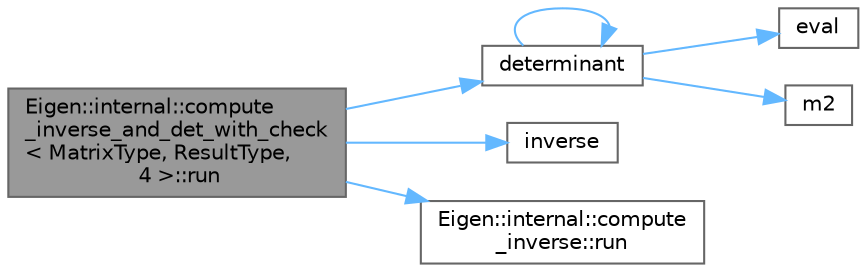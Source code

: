 digraph "Eigen::internal::compute_inverse_and_det_with_check&lt; MatrixType, ResultType, 4 &gt;::run"
{
 // LATEX_PDF_SIZE
  bgcolor="transparent";
  edge [fontname=Helvetica,fontsize=10,labelfontname=Helvetica,labelfontsize=10];
  node [fontname=Helvetica,fontsize=10,shape=box,height=0.2,width=0.4];
  rankdir="LR";
  Node1 [id="Node000001",label="Eigen::internal::compute\l_inverse_and_det_with_check\l\< MatrixType, ResultType,\l 4 \>::run",height=0.2,width=0.4,color="gray40", fillcolor="grey60", style="filled", fontcolor="black",tooltip=" "];
  Node1 -> Node2 [id="edge1_Node000001_Node000002",color="steelblue1",style="solid",tooltip=" "];
  Node2 [id="Node000002",label="determinant",height=0.2,width=0.4,color="grey40", fillcolor="white", style="filled",URL="$determinant_8cpp.html#a23eb90efd73058c5e4579446dbe819d3",tooltip=" "];
  Node2 -> Node2 [id="edge2_Node000002_Node000002",color="steelblue1",style="solid",tooltip=" "];
  Node2 -> Node3 [id="edge3_Node000002_Node000003",color="steelblue1",style="solid",tooltip=" "];
  Node3 [id="Node000003",label="eval",height=0.2,width=0.4,color="grey40", fillcolor="white", style="filled",URL="$sparse__permutations_8cpp.html#abf03ad46cd5db5b4eabad69a86a13a6c",tooltip=" "];
  Node2 -> Node4 [id="edge4_Node000002_Node000004",color="steelblue1",style="solid",tooltip=" "];
  Node4 [id="Node000004",label="m2",height=0.2,width=0.4,color="grey40", fillcolor="white", style="filled",URL="$_tutorial___map__using_8cpp.html#ab3a01b595d22393ace0d30d5fa299f76",tooltip=" "];
  Node1 -> Node5 [id="edge5_Node000001_Node000005",color="steelblue1",style="solid",tooltip=" "];
  Node5 [id="Node000005",label="inverse",height=0.2,width=0.4,color="grey40", fillcolor="white", style="filled",URL="$_array_cwise_unary_ops_8h.html#ab3df1b08b9c073db2a7e61a9b06bb295",tooltip=" "];
  Node1 -> Node6 [id="edge6_Node000001_Node000006",color="steelblue1",style="solid",tooltip=" "];
  Node6 [id="Node000006",label="Eigen::internal::compute\l_inverse::run",height=0.2,width=0.4,color="grey40", fillcolor="white", style="filled",URL="$struct_eigen_1_1internal_1_1compute__inverse.html#ab3392d7cab242bdb510741c662dc01dd",tooltip=" "];
}
